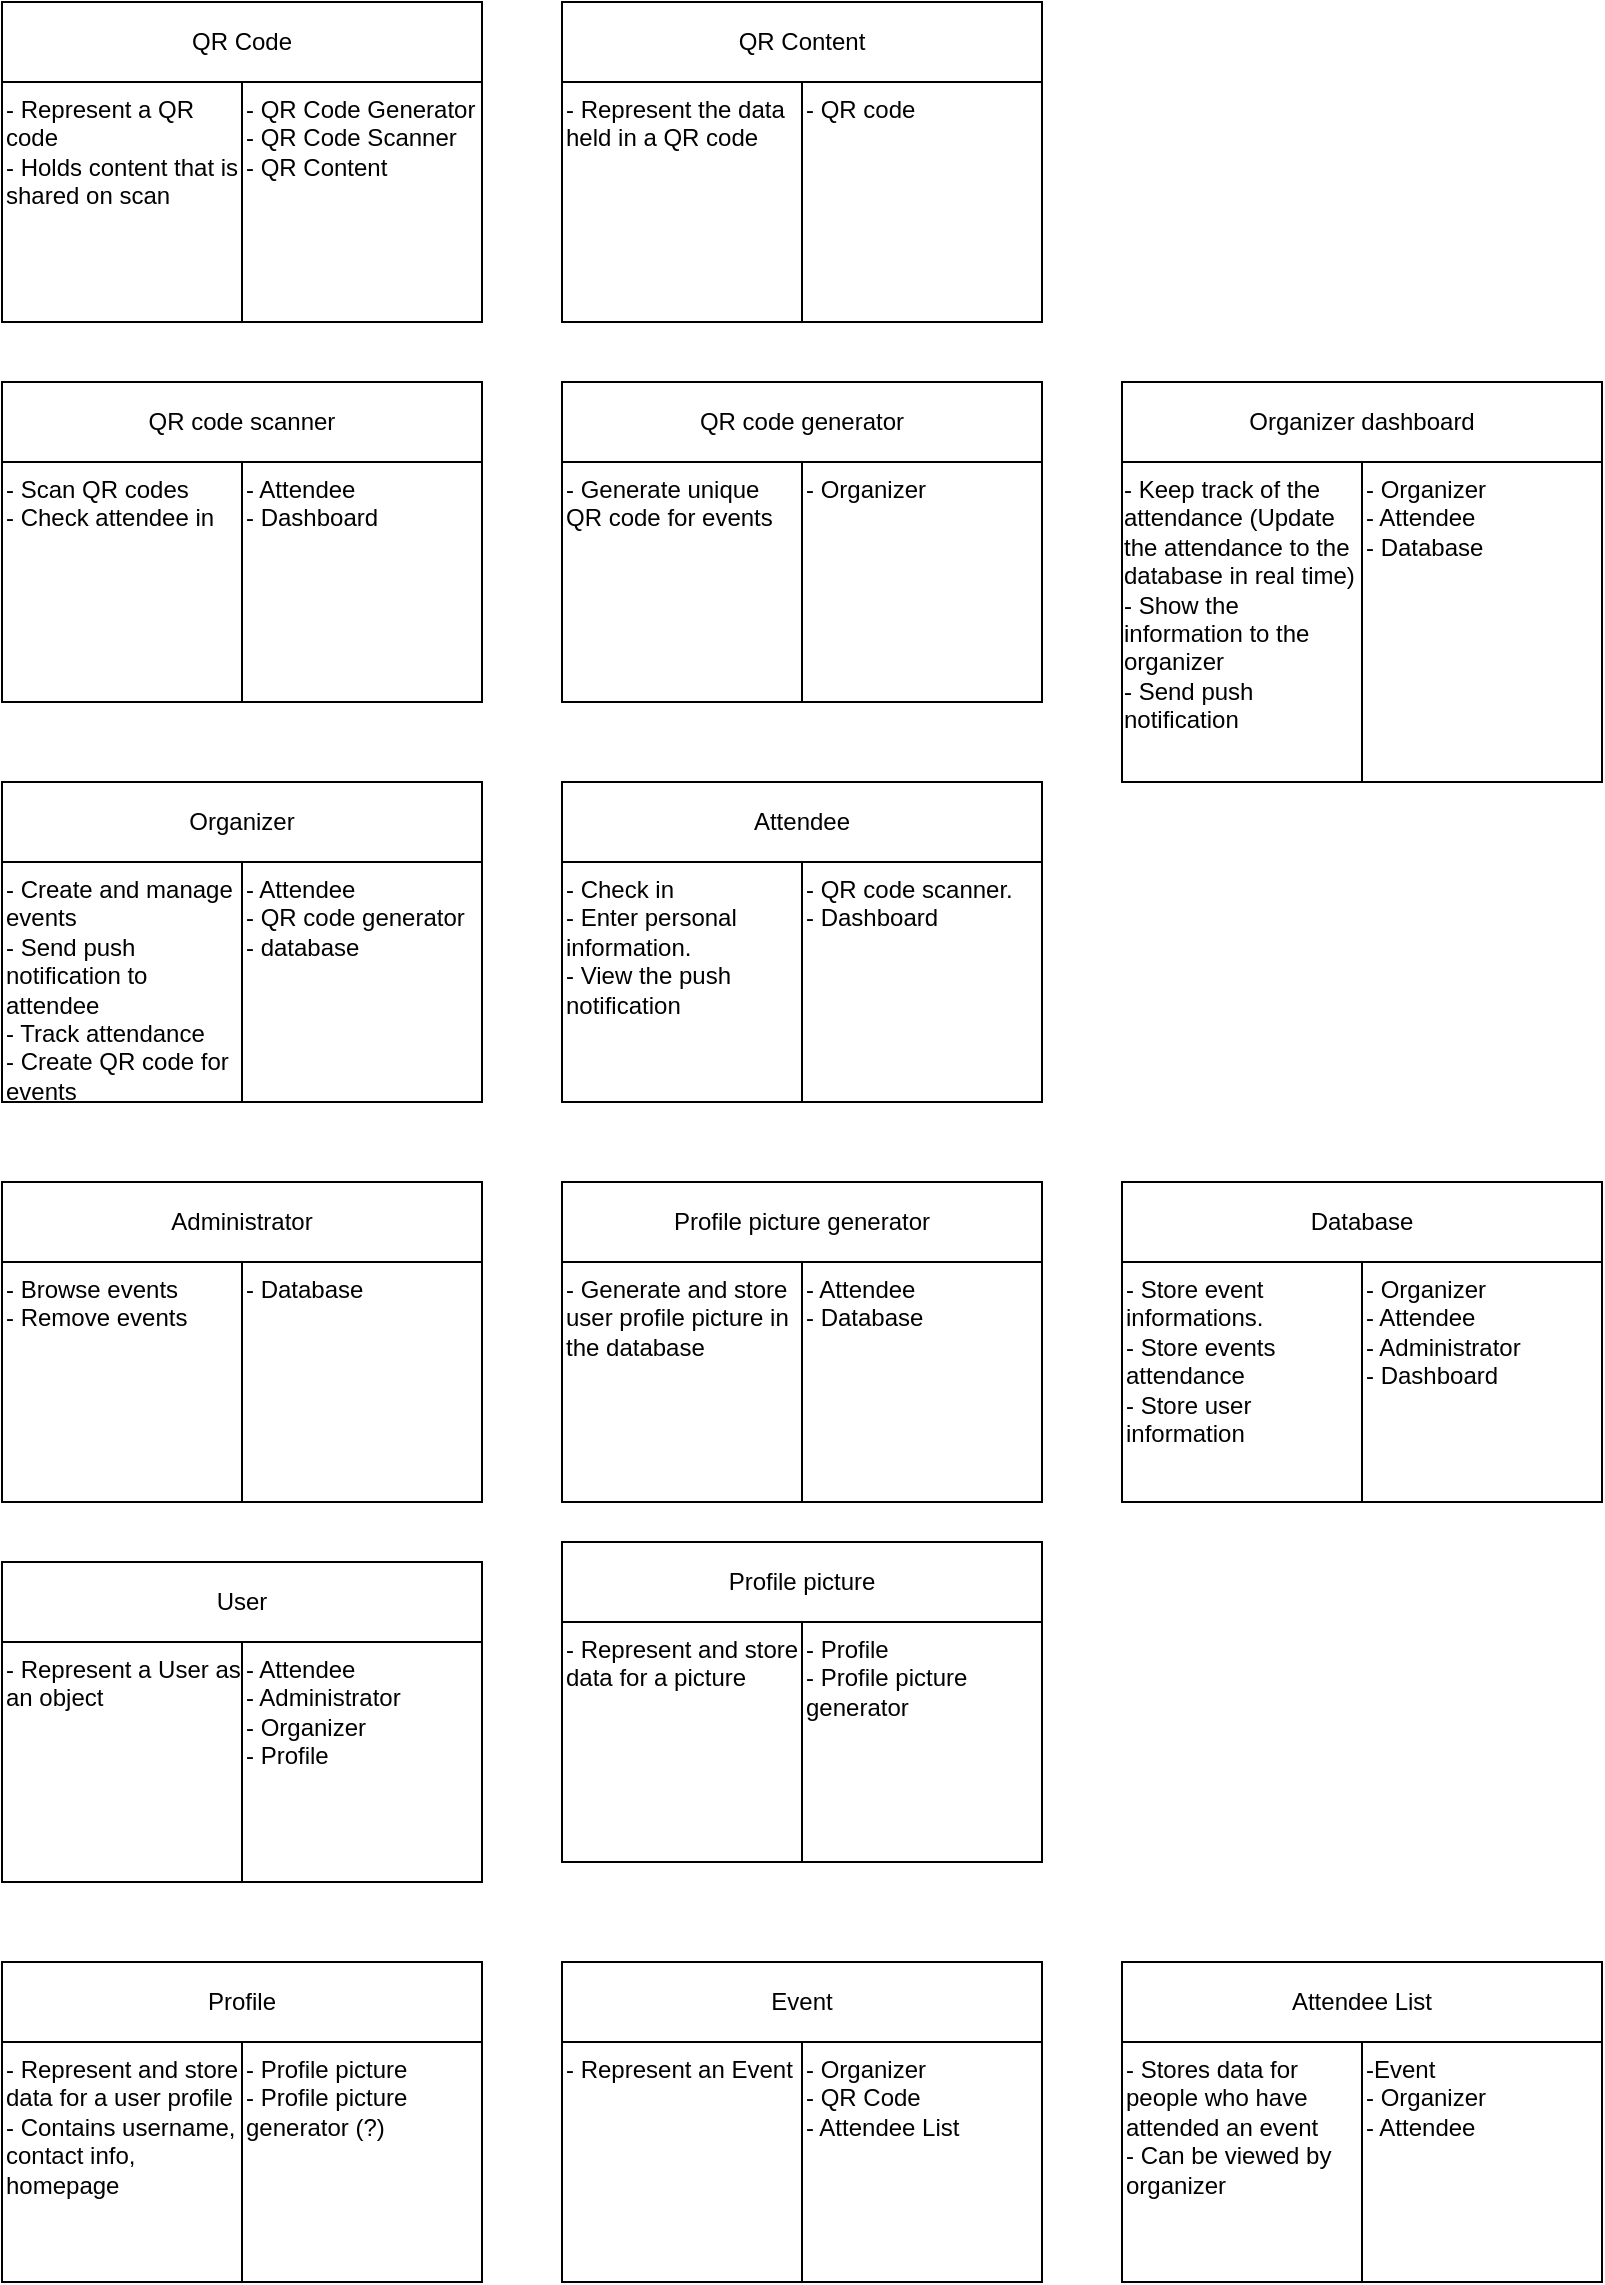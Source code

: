 <mxfile version="23.1.3" type="github">
  <diagram name="Page-1" id="isyf78NvJ2EBEAnTLSQR">
    <mxGraphModel dx="960" dy="1489" grid="1" gridSize="10" guides="1" tooltips="1" connect="1" arrows="1" fold="1" page="1" pageScale="1" pageWidth="1100" pageHeight="850" math="0" shadow="0">
      <root>
        <mxCell id="0" />
        <mxCell id="1" parent="0" />
        <mxCell id="p0VleNT7jk7Zis_5twDi-4" value="" style="group;align=left;verticalAlign=top;" parent="1" vertex="1" connectable="0">
          <mxGeometry x="160" y="120" width="240" height="160" as="geometry" />
        </mxCell>
        <mxCell id="p0VleNT7jk7Zis_5twDi-1" value="QR code scanner" style="rounded=0;whiteSpace=wrap;html=1;" parent="p0VleNT7jk7Zis_5twDi-4" vertex="1">
          <mxGeometry width="240" height="40" as="geometry" />
        </mxCell>
        <mxCell id="p0VleNT7jk7Zis_5twDi-2" value="- Scan QR codes&lt;br&gt;- Check attendee in" style="rounded=0;whiteSpace=wrap;html=1;verticalAlign=top;align=left;" parent="p0VleNT7jk7Zis_5twDi-4" vertex="1">
          <mxGeometry y="40" width="120" height="120" as="geometry" />
        </mxCell>
        <mxCell id="p0VleNT7jk7Zis_5twDi-3" value="- Attendee&lt;br&gt;&lt;div style=&quot;&quot;&gt;- Dashboard&lt;/div&gt;" style="rounded=0;whiteSpace=wrap;html=1;verticalAlign=top;align=left;" parent="p0VleNT7jk7Zis_5twDi-4" vertex="1">
          <mxGeometry x="120" y="40" width="120" height="120" as="geometry" />
        </mxCell>
        <mxCell id="p0VleNT7jk7Zis_5twDi-5" value="" style="group;align=left;" parent="1" vertex="1" connectable="0">
          <mxGeometry x="440" y="120" width="240" height="160" as="geometry" />
        </mxCell>
        <mxCell id="p0VleNT7jk7Zis_5twDi-6" value="QR code generator" style="rounded=0;whiteSpace=wrap;html=1;" parent="p0VleNT7jk7Zis_5twDi-5" vertex="1">
          <mxGeometry width="240" height="40" as="geometry" />
        </mxCell>
        <mxCell id="p0VleNT7jk7Zis_5twDi-7" value="- Generate unique QR code for events" style="rounded=0;whiteSpace=wrap;html=1;verticalAlign=top;align=left;" parent="p0VleNT7jk7Zis_5twDi-5" vertex="1">
          <mxGeometry y="40" width="120" height="120" as="geometry" />
        </mxCell>
        <mxCell id="p0VleNT7jk7Zis_5twDi-8" value="- Organizer&amp;nbsp;" style="rounded=0;whiteSpace=wrap;html=1;align=left;verticalAlign=top;" parent="p0VleNT7jk7Zis_5twDi-5" vertex="1">
          <mxGeometry x="120" y="40" width="120" height="120" as="geometry" />
        </mxCell>
        <mxCell id="p0VleNT7jk7Zis_5twDi-9" value="" style="group" parent="1" vertex="1" connectable="0">
          <mxGeometry x="160" y="320" width="240" height="160" as="geometry" />
        </mxCell>
        <mxCell id="p0VleNT7jk7Zis_5twDi-10" value="Organizer" style="rounded=0;whiteSpace=wrap;html=1;" parent="p0VleNT7jk7Zis_5twDi-9" vertex="1">
          <mxGeometry width="240" height="40" as="geometry" />
        </mxCell>
        <mxCell id="p0VleNT7jk7Zis_5twDi-11" value="- Create and manage events&lt;br&gt;- Send push notification to attendee&lt;br&gt;- Track attendance&lt;br&gt;- Create QR code for events&amp;nbsp;" style="rounded=0;whiteSpace=wrap;html=1;align=left;verticalAlign=top;" parent="p0VleNT7jk7Zis_5twDi-9" vertex="1">
          <mxGeometry y="40" width="120" height="120" as="geometry" />
        </mxCell>
        <mxCell id="p0VleNT7jk7Zis_5twDi-12" value="- Attendee&lt;br&gt;- QR code generator&lt;br&gt;- database &amp;nbsp;&amp;nbsp;" style="rounded=0;whiteSpace=wrap;html=1;align=left;verticalAlign=top;" parent="p0VleNT7jk7Zis_5twDi-9" vertex="1">
          <mxGeometry x="120" y="40" width="120" height="120" as="geometry" />
        </mxCell>
        <mxCell id="p0VleNT7jk7Zis_5twDi-13" value="" style="group" parent="1" vertex="1" connectable="0">
          <mxGeometry x="440" y="320" width="240" height="160" as="geometry" />
        </mxCell>
        <mxCell id="p0VleNT7jk7Zis_5twDi-14" value="Attendee" style="rounded=0;whiteSpace=wrap;html=1;" parent="p0VleNT7jk7Zis_5twDi-13" vertex="1">
          <mxGeometry width="240" height="40" as="geometry" />
        </mxCell>
        <mxCell id="p0VleNT7jk7Zis_5twDi-15" value="- Check in&lt;br&gt;- Enter personal information.&lt;br&gt;- View the push notification&amp;nbsp;" style="rounded=0;whiteSpace=wrap;html=1;verticalAlign=top;align=left;" parent="p0VleNT7jk7Zis_5twDi-13" vertex="1">
          <mxGeometry y="40" width="120" height="120" as="geometry" />
        </mxCell>
        <mxCell id="p0VleNT7jk7Zis_5twDi-16" value="- QR code scanner.&lt;br&gt;- Dashboard&amp;nbsp;" style="rounded=0;whiteSpace=wrap;html=1;align=left;verticalAlign=top;" parent="p0VleNT7jk7Zis_5twDi-13" vertex="1">
          <mxGeometry x="120" y="40" width="120" height="120" as="geometry" />
        </mxCell>
        <mxCell id="p0VleNT7jk7Zis_5twDi-17" value="" style="group" parent="1" vertex="1" connectable="0">
          <mxGeometry x="160" y="520" width="240" height="160" as="geometry" />
        </mxCell>
        <mxCell id="p0VleNT7jk7Zis_5twDi-18" value="Administrator" style="rounded=0;whiteSpace=wrap;html=1;" parent="p0VleNT7jk7Zis_5twDi-17" vertex="1">
          <mxGeometry width="240" height="40" as="geometry" />
        </mxCell>
        <mxCell id="p0VleNT7jk7Zis_5twDi-19" value="&lt;div style=&quot;&quot;&gt;- Browse events&lt;/div&gt;&lt;div style=&quot;&quot;&gt;- Remove events&lt;/div&gt;" style="rounded=0;whiteSpace=wrap;html=1;verticalAlign=top;align=left;" parent="p0VleNT7jk7Zis_5twDi-17" vertex="1">
          <mxGeometry y="40" width="120" height="120" as="geometry" />
        </mxCell>
        <mxCell id="p0VleNT7jk7Zis_5twDi-20" value="- Database" style="rounded=0;whiteSpace=wrap;html=1;align=left;verticalAlign=top;" parent="p0VleNT7jk7Zis_5twDi-17" vertex="1">
          <mxGeometry x="120" y="40" width="120" height="120" as="geometry" />
        </mxCell>
        <mxCell id="p0VleNT7jk7Zis_5twDi-21" value="" style="group" parent="1" vertex="1" connectable="0">
          <mxGeometry x="440" y="520" width="240" height="160" as="geometry" />
        </mxCell>
        <mxCell id="p0VleNT7jk7Zis_5twDi-22" value="Profile picture generator" style="rounded=0;whiteSpace=wrap;html=1;" parent="p0VleNT7jk7Zis_5twDi-21" vertex="1">
          <mxGeometry width="240" height="40" as="geometry" />
        </mxCell>
        <mxCell id="p0VleNT7jk7Zis_5twDi-23" value="- Generate and store user profile picture in the database&amp;nbsp;" style="rounded=0;whiteSpace=wrap;html=1;align=left;verticalAlign=top;" parent="p0VleNT7jk7Zis_5twDi-21" vertex="1">
          <mxGeometry y="40" width="120" height="120" as="geometry" />
        </mxCell>
        <mxCell id="p0VleNT7jk7Zis_5twDi-24" value="- Attendee&lt;br&gt;&lt;div style=&quot;&quot;&gt;- Database&lt;/div&gt;" style="rounded=0;whiteSpace=wrap;html=1;align=left;verticalAlign=top;" parent="p0VleNT7jk7Zis_5twDi-21" vertex="1">
          <mxGeometry x="120" y="40" width="120" height="120" as="geometry" />
        </mxCell>
        <mxCell id="p0VleNT7jk7Zis_5twDi-25" value="" style="group;align=left;verticalAlign=top;horizontal=0;" parent="1" vertex="1" connectable="0">
          <mxGeometry x="720" y="120" width="240" height="240" as="geometry" />
        </mxCell>
        <mxCell id="p0VleNT7jk7Zis_5twDi-26" value="Organizer dashboard" style="rounded=0;whiteSpace=wrap;html=1;" parent="p0VleNT7jk7Zis_5twDi-25" vertex="1">
          <mxGeometry width="240" height="40" as="geometry" />
        </mxCell>
        <mxCell id="p0VleNT7jk7Zis_5twDi-27" value="&lt;div style=&quot;text-align: left;&quot;&gt;- Keep track of the attendance (Update the attendance to the database in real time)&lt;/div&gt;&lt;div style=&quot;text-align: left;&quot;&gt;- Show the information to the organizer&lt;/div&gt;&lt;div style=&quot;text-align: left;&quot;&gt;- Send push notification&lt;/div&gt;" style="rounded=0;whiteSpace=wrap;html=1;verticalAlign=top;" parent="p0VleNT7jk7Zis_5twDi-25" vertex="1">
          <mxGeometry y="40" width="120" height="160" as="geometry" />
        </mxCell>
        <mxCell id="p0VleNT7jk7Zis_5twDi-28" value="&lt;div style=&quot;&quot;&gt;- Organizer&lt;/div&gt;- Attendee&lt;br&gt;- Database&amp;nbsp;" style="rounded=0;whiteSpace=wrap;html=1;align=left;horizontal=1;verticalAlign=top;" parent="p0VleNT7jk7Zis_5twDi-25" vertex="1">
          <mxGeometry x="120" y="40" width="120" height="160" as="geometry" />
        </mxCell>
        <mxCell id="b8OZTbFHbv40sIYhW2uN-1" value="" style="group" parent="1" vertex="1" connectable="0">
          <mxGeometry x="720" y="520" width="240" height="160" as="geometry" />
        </mxCell>
        <mxCell id="b8OZTbFHbv40sIYhW2uN-2" value="Database" style="rounded=0;whiteSpace=wrap;html=1;" parent="b8OZTbFHbv40sIYhW2uN-1" vertex="1">
          <mxGeometry width="240" height="40" as="geometry" />
        </mxCell>
        <mxCell id="b8OZTbFHbv40sIYhW2uN-3" value="- Store event informations.&lt;br&gt;- Store events attendance&lt;br&gt;- Store user information&amp;nbsp;" style="rounded=0;whiteSpace=wrap;html=1;verticalAlign=top;align=left;" parent="b8OZTbFHbv40sIYhW2uN-1" vertex="1">
          <mxGeometry y="40" width="120" height="120" as="geometry" />
        </mxCell>
        <mxCell id="b8OZTbFHbv40sIYhW2uN-4" value="- Organizer&lt;br&gt;- Attendee&lt;br&gt;- Administrator&lt;br&gt;- Dashboard &amp;nbsp;" style="rounded=0;whiteSpace=wrap;html=1;align=left;verticalAlign=top;" parent="b8OZTbFHbv40sIYhW2uN-1" vertex="1">
          <mxGeometry x="120" y="40" width="120" height="120" as="geometry" />
        </mxCell>
        <mxCell id="ndnspTAVWhX3wWvvUTWw-5" value="" style="group;align=left;verticalAlign=top;" parent="1" vertex="1" connectable="0">
          <mxGeometry x="160" y="-70" width="240" height="160" as="geometry" />
        </mxCell>
        <mxCell id="ndnspTAVWhX3wWvvUTWw-6" value="QR Code" style="rounded=0;whiteSpace=wrap;html=1;" parent="ndnspTAVWhX3wWvvUTWw-5" vertex="1">
          <mxGeometry width="240" height="40" as="geometry" />
        </mxCell>
        <mxCell id="ndnspTAVWhX3wWvvUTWw-7" value="- Represent a QR code&lt;br&gt;- Holds content that is shared on scan" style="rounded=0;whiteSpace=wrap;html=1;verticalAlign=top;align=left;" parent="ndnspTAVWhX3wWvvUTWw-5" vertex="1">
          <mxGeometry y="40" width="120" height="120" as="geometry" />
        </mxCell>
        <mxCell id="ndnspTAVWhX3wWvvUTWw-8" value="- QR Code Generator&lt;br&gt;- QR Code Scanner&lt;br&gt;- QR Content" style="rounded=0;whiteSpace=wrap;html=1;verticalAlign=top;align=left;" parent="ndnspTAVWhX3wWvvUTWw-5" vertex="1">
          <mxGeometry x="120" y="40" width="120" height="120" as="geometry" />
        </mxCell>
        <mxCell id="ndnspTAVWhX3wWvvUTWw-9" value="" style="group;align=left;verticalAlign=top;" parent="1" vertex="1" connectable="0">
          <mxGeometry x="440" y="-70" width="240" height="160" as="geometry" />
        </mxCell>
        <mxCell id="ndnspTAVWhX3wWvvUTWw-10" value="QR Content" style="rounded=0;whiteSpace=wrap;html=1;" parent="ndnspTAVWhX3wWvvUTWw-9" vertex="1">
          <mxGeometry width="240" height="40" as="geometry" />
        </mxCell>
        <mxCell id="ndnspTAVWhX3wWvvUTWw-11" value="- Represent the data held in a QR code" style="rounded=0;whiteSpace=wrap;html=1;verticalAlign=top;align=left;" parent="ndnspTAVWhX3wWvvUTWw-9" vertex="1">
          <mxGeometry y="40" width="120" height="120" as="geometry" />
        </mxCell>
        <mxCell id="ndnspTAVWhX3wWvvUTWw-12" value="- QR code" style="rounded=0;whiteSpace=wrap;html=1;verticalAlign=top;align=left;" parent="ndnspTAVWhX3wWvvUTWw-9" vertex="1">
          <mxGeometry x="120" y="40" width="120" height="120" as="geometry" />
        </mxCell>
        <mxCell id="yUvjpF-pLKF-yOkhtuPk-1" value="" style="group" vertex="1" connectable="0" parent="1">
          <mxGeometry x="160" y="710" width="240" height="160" as="geometry" />
        </mxCell>
        <mxCell id="yUvjpF-pLKF-yOkhtuPk-2" value="User" style="rounded=0;whiteSpace=wrap;html=1;" vertex="1" parent="yUvjpF-pLKF-yOkhtuPk-1">
          <mxGeometry width="240" height="40" as="geometry" />
        </mxCell>
        <mxCell id="yUvjpF-pLKF-yOkhtuPk-3" value="- Represent a User as an object" style="rounded=0;whiteSpace=wrap;html=1;align=left;verticalAlign=top;" vertex="1" parent="yUvjpF-pLKF-yOkhtuPk-1">
          <mxGeometry y="40" width="120" height="120" as="geometry" />
        </mxCell>
        <mxCell id="yUvjpF-pLKF-yOkhtuPk-4" value="- Attendee&lt;br&gt;- Administrator&lt;br&gt;- Organizer&lt;br&gt;- Profile" style="rounded=0;whiteSpace=wrap;html=1;align=left;verticalAlign=top;" vertex="1" parent="yUvjpF-pLKF-yOkhtuPk-1">
          <mxGeometry x="120" y="40" width="120" height="120" as="geometry" />
        </mxCell>
        <mxCell id="yUvjpF-pLKF-yOkhtuPk-5" value="" style="group" vertex="1" connectable="0" parent="1">
          <mxGeometry x="160" y="910" width="240" height="160" as="geometry" />
        </mxCell>
        <mxCell id="yUvjpF-pLKF-yOkhtuPk-6" value="Profile" style="rounded=0;whiteSpace=wrap;html=1;" vertex="1" parent="yUvjpF-pLKF-yOkhtuPk-5">
          <mxGeometry width="240" height="40" as="geometry" />
        </mxCell>
        <mxCell id="yUvjpF-pLKF-yOkhtuPk-7" value="- Represent and store data for a user profile&lt;br&gt;- Contains username, contact info, homepage" style="rounded=0;whiteSpace=wrap;html=1;align=left;verticalAlign=top;" vertex="1" parent="yUvjpF-pLKF-yOkhtuPk-5">
          <mxGeometry y="40" width="120" height="120" as="geometry" />
        </mxCell>
        <mxCell id="yUvjpF-pLKF-yOkhtuPk-8" value="- Profile picture&lt;br&gt;- Profile picture generator (?)" style="rounded=0;whiteSpace=wrap;html=1;align=left;verticalAlign=top;" vertex="1" parent="yUvjpF-pLKF-yOkhtuPk-5">
          <mxGeometry x="120" y="40" width="120" height="120" as="geometry" />
        </mxCell>
        <mxCell id="yUvjpF-pLKF-yOkhtuPk-9" value="" style="group" vertex="1" connectable="0" parent="1">
          <mxGeometry x="440" y="700" width="240" height="160" as="geometry" />
        </mxCell>
        <mxCell id="yUvjpF-pLKF-yOkhtuPk-10" value="Profile picture" style="rounded=0;whiteSpace=wrap;html=1;" vertex="1" parent="yUvjpF-pLKF-yOkhtuPk-9">
          <mxGeometry width="240" height="40" as="geometry" />
        </mxCell>
        <mxCell id="yUvjpF-pLKF-yOkhtuPk-11" value="- Represent and store data for a picture" style="rounded=0;whiteSpace=wrap;html=1;align=left;verticalAlign=top;" vertex="1" parent="yUvjpF-pLKF-yOkhtuPk-9">
          <mxGeometry y="40" width="120" height="120" as="geometry" />
        </mxCell>
        <mxCell id="yUvjpF-pLKF-yOkhtuPk-12" value="- Profile&lt;br&gt;- Profile picture generator" style="rounded=0;whiteSpace=wrap;html=1;align=left;verticalAlign=top;" vertex="1" parent="yUvjpF-pLKF-yOkhtuPk-9">
          <mxGeometry x="120" y="40" width="120" height="120" as="geometry" />
        </mxCell>
        <mxCell id="yUvjpF-pLKF-yOkhtuPk-18" value="" style="group" vertex="1" connectable="0" parent="1">
          <mxGeometry x="720" y="910" width="240" height="160" as="geometry" />
        </mxCell>
        <mxCell id="yUvjpF-pLKF-yOkhtuPk-19" value="Attendee List" style="rounded=0;whiteSpace=wrap;html=1;" vertex="1" parent="yUvjpF-pLKF-yOkhtuPk-18">
          <mxGeometry width="240" height="40" as="geometry" />
        </mxCell>
        <mxCell id="yUvjpF-pLKF-yOkhtuPk-20" value="- Stores data for people who have attended an event&lt;br&gt;- Can be viewed by organizer" style="rounded=0;whiteSpace=wrap;html=1;align=left;verticalAlign=top;" vertex="1" parent="yUvjpF-pLKF-yOkhtuPk-18">
          <mxGeometry y="40" width="120" height="120" as="geometry" />
        </mxCell>
        <mxCell id="yUvjpF-pLKF-yOkhtuPk-21" value="-Event&lt;br&gt;- Organizer&lt;br&gt;- Attendee" style="rounded=0;whiteSpace=wrap;html=1;align=left;verticalAlign=top;" vertex="1" parent="yUvjpF-pLKF-yOkhtuPk-18">
          <mxGeometry x="120" y="40" width="120" height="120" as="geometry" />
        </mxCell>
        <mxCell id="yUvjpF-pLKF-yOkhtuPk-22" value="" style="group" vertex="1" connectable="0" parent="1">
          <mxGeometry x="440" y="910" width="240" height="160" as="geometry" />
        </mxCell>
        <mxCell id="yUvjpF-pLKF-yOkhtuPk-23" value="Event" style="rounded=0;whiteSpace=wrap;html=1;" vertex="1" parent="yUvjpF-pLKF-yOkhtuPk-22">
          <mxGeometry width="240" height="40" as="geometry" />
        </mxCell>
        <mxCell id="yUvjpF-pLKF-yOkhtuPk-24" value="- Represent an Event&lt;br&gt;" style="rounded=0;whiteSpace=wrap;html=1;align=left;verticalAlign=top;" vertex="1" parent="yUvjpF-pLKF-yOkhtuPk-22">
          <mxGeometry y="40" width="120" height="120" as="geometry" />
        </mxCell>
        <mxCell id="yUvjpF-pLKF-yOkhtuPk-25" value="- Organizer&lt;br&gt;- QR Code&lt;br&gt;- Attendee List" style="rounded=0;whiteSpace=wrap;html=1;align=left;verticalAlign=top;" vertex="1" parent="yUvjpF-pLKF-yOkhtuPk-22">
          <mxGeometry x="120" y="40" width="120" height="120" as="geometry" />
        </mxCell>
      </root>
    </mxGraphModel>
  </diagram>
</mxfile>
